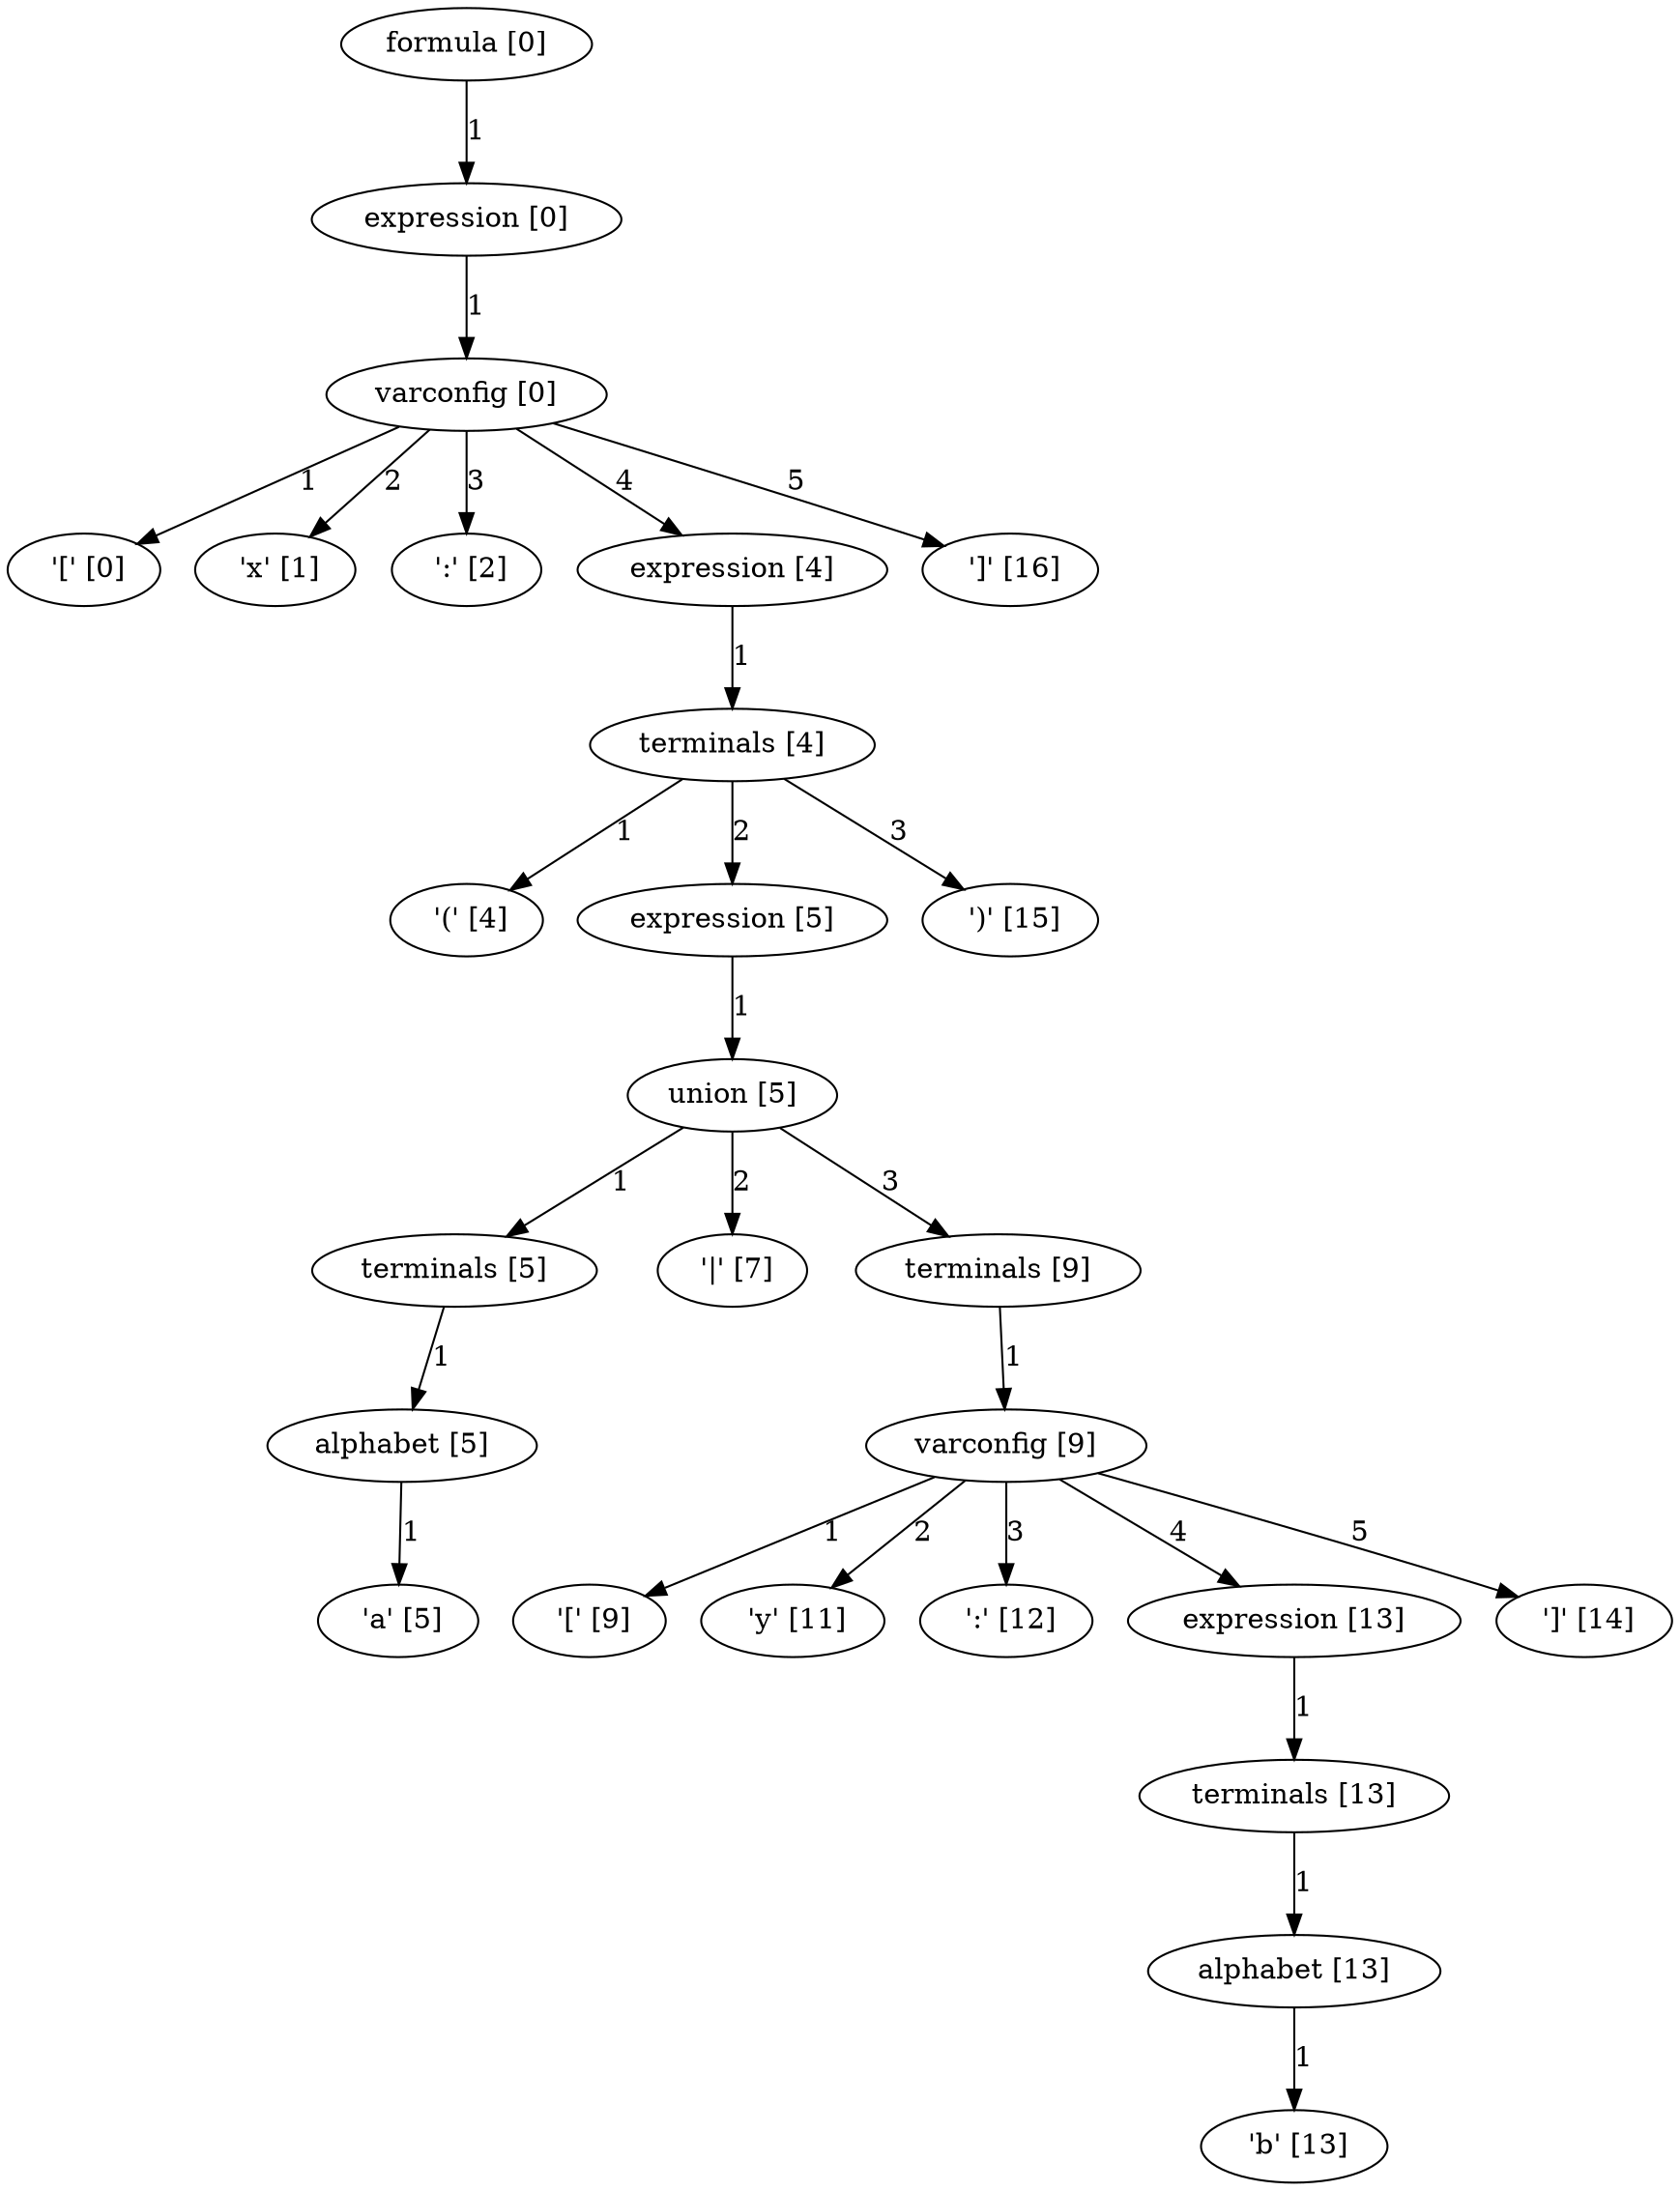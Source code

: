 digraph arpeggio_graph {
139980205240976 [label="formula [0]"];
139980205240976->139980205241552 [label="1"]

139980205241552 [label="expression [0]"];
139980205241552->139980205241408 [label="1"]

139980205241408 [label="varconfig [0]"];
139980205241408->139980205137024 [label="1"]

139980205137024 [label=" '[' [0]"];
139980205241408->139980205137144 [label="2"]

139980205137144 [label=" 'x' [1]"];
139980205241408->139980205185096 [label="3"]

139980205185096 [label=" ':' [2]"];
139980205241408->139980205241696 [label="4"]

139980205241696 [label="expression [4]"];
139980205241696->139980221012880 [label="1"]

139980221012880 [label="terminals [4]"];
139980221012880->139980205185696 [label="1"]

139980205185696 [label=" '(' [4]"];
139980221012880->139980221013024 [label="2"]

139980221013024 [label="expression [5]"];
139980221013024->139980205240688 [label="1"]

139980205240688 [label="union [5]"];
139980205240688->139980221013168 [label="1"]

139980221013168 [label="terminals [5]"];
139980221013168->139980221013312 [label="1"]

139980221013312 [label="alphabet [5]"];
139980221013312->139980205186416 [label="1"]

139980205186416 [label=" 'a' [5]"];
139980205240688->139980205185216 [label="2"]

139980205185216 [label=" '|' [7]"];
139980205240688->139980205240400 [label="3"]

139980205240400 [label="terminals [9]"];
139980205240400->139980221013456 [label="1"]

139980221013456 [label="varconfig [9]"];
139980221013456->139980205185576 [label="1"]

139980205185576 [label=" '[' [9]"];
139980221013456->139980205186536 [label="2"]

139980205186536 [label=" 'y' [11]"];
139980221013456->139980205185456 [label="3"]

139980205185456 [label=" ':' [12]"];
139980221013456->139980221013600 [label="4"]

139980221013600 [label="expression [13]"];
139980221013600->139980221013744 [label="1"]

139980221013744 [label="terminals [13]"];
139980221013744->139980221013888 [label="1"]

139980221013888 [label="alphabet [13]"];
139980221013888->139980205186296 [label="1"]

139980205186296 [label=" 'b' [13]"];
139980221013456->139980205186656 [label="5"]

139980205186656 [label=" ']' [14]"];
139980221012880->139980205186896 [label="3"]

139980205186896 [label=" ')' [15]"];
139980205241408->139980205186776 [label="5"]

139980205186776 [label=" ']' [16]"];
}
